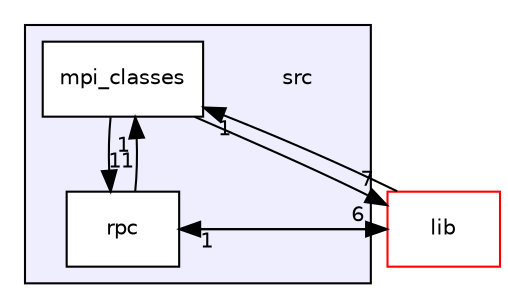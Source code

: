 digraph "src" {
  compound=true
  node [ fontsize="10", fontname="Helvetica"];
  edge [ labelfontsize="10", labelfontname="Helvetica"];
  subgraph clusterdir_68267d1309a1af8e8297ef4c3efbcdba {
    graph [ bgcolor="#eeeeff", pencolor="black", label="" URL="dir_68267d1309a1af8e8297ef4c3efbcdba.html"];
    dir_68267d1309a1af8e8297ef4c3efbcdba [shape=plaintext label="src"];
    dir_8696c3198efc5a0e5cdcba7ca4bc1c8d [shape=box label="mpi_classes" color="black" fillcolor="white" style="filled" URL="dir_8696c3198efc5a0e5cdcba7ca4bc1c8d.html"];
    dir_1d8fd1f10602b1b3ec6e7b702d4ec182 [shape=box label="rpc" color="black" fillcolor="white" style="filled" URL="dir_1d8fd1f10602b1b3ec6e7b702d4ec182.html"];
  }
  dir_97aefd0d527b934f1d99a682da8fe6a9 [shape=box label="lib" fillcolor="white" style="filled" color="red" URL="dir_97aefd0d527b934f1d99a682da8fe6a9.html"];
  dir_8696c3198efc5a0e5cdcba7ca4bc1c8d->dir_97aefd0d527b934f1d99a682da8fe6a9 [headlabel="7", labeldistance=1.5 headhref="dir_000004_000000.html"];
  dir_8696c3198efc5a0e5cdcba7ca4bc1c8d->dir_1d8fd1f10602b1b3ec6e7b702d4ec182 [headlabel="11", labeldistance=1.5 headhref="dir_000004_000005.html"];
  dir_97aefd0d527b934f1d99a682da8fe6a9->dir_8696c3198efc5a0e5cdcba7ca4bc1c8d [headlabel="1", labeldistance=1.5 headhref="dir_000000_000004.html"];
  dir_97aefd0d527b934f1d99a682da8fe6a9->dir_1d8fd1f10602b1b3ec6e7b702d4ec182 [headlabel="1", labeldistance=1.5 headhref="dir_000000_000005.html"];
  dir_1d8fd1f10602b1b3ec6e7b702d4ec182->dir_8696c3198efc5a0e5cdcba7ca4bc1c8d [headlabel="1", labeldistance=1.5 headhref="dir_000005_000004.html"];
  dir_1d8fd1f10602b1b3ec6e7b702d4ec182->dir_97aefd0d527b934f1d99a682da8fe6a9 [headlabel="6", labeldistance=1.5 headhref="dir_000005_000000.html"];
}
